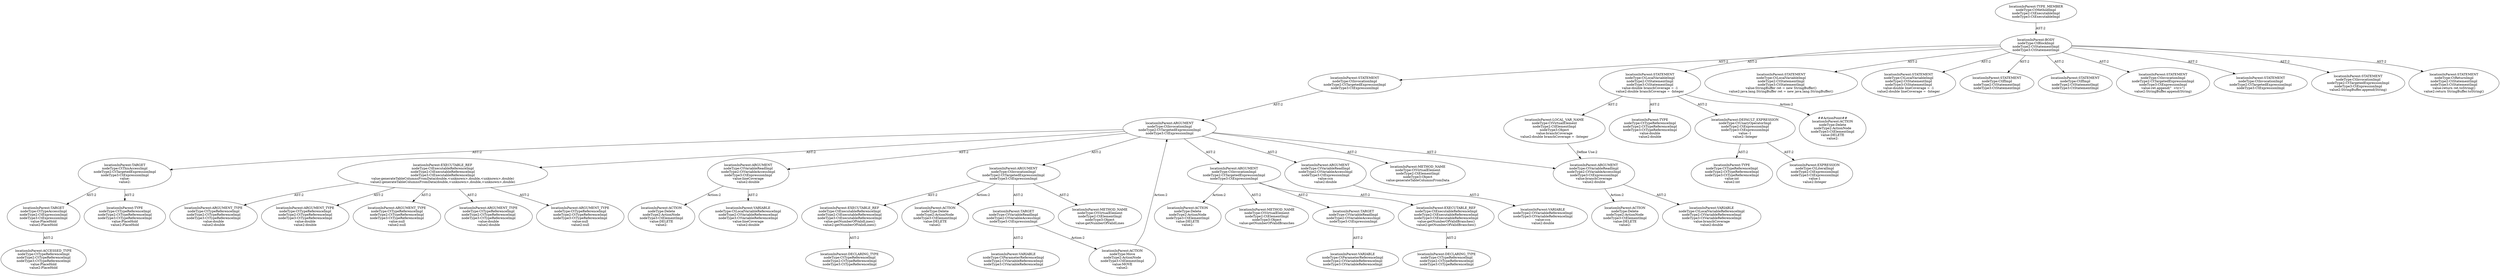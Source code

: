 digraph "Pattern" {
0 [label="##ActionPoint##
locationInParent:ACTION
nodeType:Delete
nodeType2:ActionNode
nodeType3:CtElementImpl
value:DELETE
value2:" shape=ellipse]
1 [label="locationInParent:STATEMENT
nodeType:CtLocalVariableImpl
nodeType2:CtStatementImpl
nodeType3:CtStatementImpl
value:double branchCoverage = -1
value2:double branchCoverage = -Integer" shape=ellipse]
2 [label="locationInParent:BODY
nodeType:CtBlockImpl
nodeType2:CtStatementImpl
nodeType3:CtStatementImpl" shape=ellipse]
3 [label="locationInParent:TYPE_MEMBER
nodeType:CtMethodImpl
nodeType2:CtExecutableImpl
nodeType3:CtExecutableImpl" shape=ellipse]
4 [label="locationInParent:STATEMENT
nodeType:CtLocalVariableImpl
nodeType2:CtStatementImpl
nodeType3:CtStatementImpl
value:StringBuffer ret = new StringBuffer()
value2:java.lang.StringBuffer ret = new java.lang.StringBuffer()" shape=ellipse]
5 [label="locationInParent:STATEMENT
nodeType:CtLocalVariableImpl
nodeType2:CtStatementImpl
nodeType3:CtStatementImpl
value:double lineCoverage = -1
value2:double lineCoverage = -Integer" shape=ellipse]
6 [label="locationInParent:STATEMENT
nodeType:CtIfImpl
nodeType2:CtStatementImpl
nodeType3:CtStatementImpl" shape=ellipse]
7 [label="locationInParent:STATEMENT
nodeType:CtIfImpl
nodeType2:CtStatementImpl
nodeType3:CtStatementImpl" shape=ellipse]
8 [label="locationInParent:STATEMENT
nodeType:CtInvocationImpl
nodeType2:CtTargetedExpressionImpl
nodeType3:CtExpressionImpl
value:ret.append(\"  <tr>\")
value2:StringBuffer.append(String)" shape=ellipse]
9 [label="locationInParent:STATEMENT
nodeType:CtInvocationImpl
nodeType2:CtTargetedExpressionImpl
nodeType3:CtExpressionImpl" shape=ellipse]
10 [label="locationInParent:STATEMENT
nodeType:CtInvocationImpl
nodeType2:CtTargetedExpressionImpl
nodeType3:CtExpressionImpl" shape=ellipse]
11 [label="locationInParent:ARGUMENT
nodeType:CtInvocationImpl
nodeType2:CtTargetedExpressionImpl
nodeType3:CtExpressionImpl" shape=ellipse]
12 [label="locationInParent:METHOD_NAME
nodeType:CtVirtualElement
nodeType2:CtElementImpl
nodeType3:Object
value:generateTableColumnsFromData" shape=ellipse]
13 [label="locationInParent:TARGET
nodeType:CtThisAccessImpl
nodeType2:CtTargetedExpressionImpl
nodeType3:CtExpressionImpl
value:
value2:" shape=ellipse]
14 [label="locationInParent:TYPE
nodeType:CtTypeReferenceImpl
nodeType2:CtTypeReferenceImpl
nodeType3:CtTypeReferenceImpl
value:PlaceHold
value2:PlaceHold" shape=ellipse]
15 [label="locationInParent:TARGET
nodeType:CtTypeAccessImpl
nodeType2:CtExpressionImpl
nodeType3:CtExpressionImpl
value:PlaceHold
value2:PlaceHold" shape=ellipse]
16 [label="locationInParent:ACCESSED_TYPE
nodeType:CtTypeReferenceImpl
nodeType2:CtTypeReferenceImpl
nodeType3:CtTypeReferenceImpl
value:PlaceHold
value2:PlaceHold" shape=ellipse]
17 [label="locationInParent:EXECUTABLE_REF
nodeType:CtExecutableReferenceImpl
nodeType2:CtExecutableReferenceImpl
nodeType3:CtExecutableReferenceImpl
value:generateTableColumnsFromData(double,<unknown>,double,<unknown>,double)
value2:generateTableColumnsFromData(double,<unknown>,double,<unknown>,double)" shape=ellipse]
18 [label="locationInParent:ARGUMENT_TYPE
nodeType:CtTypeReferenceImpl
nodeType2:CtTypeReferenceImpl
nodeType3:CtTypeReferenceImpl
value:double
value2:double" shape=ellipse]
19 [label="locationInParent:ARGUMENT_TYPE
nodeType:CtTypeReferenceImpl
nodeType2:CtTypeReferenceImpl
nodeType3:CtTypeReferenceImpl
value:null
value2:null" shape=ellipse]
20 [label="locationInParent:ARGUMENT_TYPE
nodeType:CtTypeReferenceImpl
nodeType2:CtTypeReferenceImpl
nodeType3:CtTypeReferenceImpl
value:double
value2:double" shape=ellipse]
21 [label="locationInParent:ARGUMENT_TYPE
nodeType:CtTypeReferenceImpl
nodeType2:CtTypeReferenceImpl
nodeType3:CtTypeReferenceImpl
value:null
value2:null" shape=ellipse]
22 [label="locationInParent:ARGUMENT_TYPE
nodeType:CtTypeReferenceImpl
nodeType2:CtTypeReferenceImpl
nodeType3:CtTypeReferenceImpl
value:double
value2:double" shape=ellipse]
23 [label="locationInParent:ARGUMENT
nodeType:CtVariableReadImpl
nodeType2:CtVariableAccessImpl
nodeType3:CtExpressionImpl
value:lineCoverage
value2:double" shape=ellipse]
24 [label="locationInParent:VARIABLE
nodeType:CtLocalVariableReferenceImpl
nodeType2:CtVariableReferenceImpl
nodeType3:CtVariableReferenceImpl
value:lineCoverage
value2:double" shape=ellipse]
25 [label="locationInParent:ACTION
nodeType:Delete
nodeType2:ActionNode
nodeType3:CtElementImpl
value:DELETE
value2:" shape=ellipse]
26 [label="locationInParent:ARGUMENT
nodeType:CtInvocationImpl
nodeType2:CtTargetedExpressionImpl
nodeType3:CtExpressionImpl" shape=ellipse]
27 [label="locationInParent:METHOD_NAME
nodeType:CtVirtualElement
nodeType2:CtElementImpl
nodeType3:Object
value:getNumberOfValidLines" shape=ellipse]
28 [label="locationInParent:TARGET
nodeType:CtVariableReadImpl
nodeType2:CtVariableAccessImpl
nodeType3:CtExpressionImpl" shape=ellipse]
29 [label="locationInParent:VARIABLE
nodeType:CtParameterReferenceImpl
nodeType2:CtVariableReferenceImpl
nodeType3:CtVariableReferenceImpl" shape=ellipse]
30 [label="locationInParent:ACTION
nodeType:Move
nodeType2:ActionNode
nodeType3:CtElementImpl
value:MOVE
value2:" shape=ellipse]
31 [label="locationInParent:EXECUTABLE_REF
nodeType:CtExecutableReferenceImpl
nodeType2:CtExecutableReferenceImpl
nodeType3:CtExecutableReferenceImpl
value:getNumberOfValidLines()
value2:getNumberOfValidLines()" shape=ellipse]
32 [label="locationInParent:DECLARING_TYPE
nodeType:CtTypeReferenceImpl
nodeType2:CtTypeReferenceImpl
nodeType3:CtTypeReferenceImpl" shape=ellipse]
33 [label="locationInParent:ACTION
nodeType:Delete
nodeType2:ActionNode
nodeType3:CtElementImpl
value:DELETE
value2:" shape=ellipse]
34 [label="locationInParent:ARGUMENT
nodeType:CtVariableReadImpl
nodeType2:CtVariableAccessImpl
nodeType3:CtExpressionImpl
value:branchCoverage
value2:double" shape=ellipse]
35 [label="locationInParent:VARIABLE
nodeType:CtLocalVariableReferenceImpl
nodeType2:CtVariableReferenceImpl
nodeType3:CtVariableReferenceImpl
value:branchCoverage
value2:double" shape=ellipse]
36 [label="locationInParent:ACTION
nodeType:Delete
nodeType2:ActionNode
nodeType3:CtElementImpl
value:DELETE
value2:" shape=ellipse]
37 [label="locationInParent:ARGUMENT
nodeType:CtInvocationImpl
nodeType2:CtTargetedExpressionImpl
nodeType3:CtExpressionImpl" shape=ellipse]
38 [label="locationInParent:METHOD_NAME
nodeType:CtVirtualElement
nodeType2:CtElementImpl
nodeType3:Object
value:getNumberOfValidBranches" shape=ellipse]
39 [label="locationInParent:TARGET
nodeType:CtVariableReadImpl
nodeType2:CtVariableAccessImpl
nodeType3:CtExpressionImpl" shape=ellipse]
40 [label="locationInParent:VARIABLE
nodeType:CtParameterReferenceImpl
nodeType2:CtVariableReferenceImpl
nodeType3:CtVariableReferenceImpl" shape=ellipse]
41 [label="locationInParent:EXECUTABLE_REF
nodeType:CtExecutableReferenceImpl
nodeType2:CtExecutableReferenceImpl
nodeType3:CtExecutableReferenceImpl
value:getNumberOfValidBranches()
value2:getNumberOfValidBranches()" shape=ellipse]
42 [label="locationInParent:DECLARING_TYPE
nodeType:CtTypeReferenceImpl
nodeType2:CtTypeReferenceImpl
nodeType3:CtTypeReferenceImpl" shape=ellipse]
43 [label="locationInParent:ACTION
nodeType:Delete
nodeType2:ActionNode
nodeType3:CtElementImpl
value:DELETE
value2:" shape=ellipse]
44 [label="locationInParent:ARGUMENT
nodeType:CtVariableReadImpl
nodeType2:CtVariableAccessImpl
nodeType3:CtExpressionImpl
value:ccn
value2:double" shape=ellipse]
45 [label="locationInParent:VARIABLE
nodeType2:CtVariableReferenceImpl
nodeType3:CtVariableReferenceImpl
value:ccn
value2:double" shape=ellipse]
46 [label="locationInParent:STATEMENT
nodeType:CtInvocationImpl
nodeType2:CtTargetedExpressionImpl
nodeType3:CtExpressionImpl
value2:StringBuffer.append(String)" shape=ellipse]
47 [label="locationInParent:STATEMENT
nodeType:CtReturnImpl
nodeType2:CtStatementImpl
nodeType3:CtStatementImpl
value:return ret.toString()
value2:return StringBuffer.toString()" shape=ellipse]
48 [label="locationInParent:LOCAL_VAR_NAME
nodeType:CtVirtualElement
nodeType2:CtElementImpl
nodeType3:Object
value:branchCoverage
value2:double branchCoverage = -Integer" shape=ellipse]
49 [label="locationInParent:TYPE
nodeType:CtTypeReferenceImpl
nodeType2:CtTypeReferenceImpl
nodeType3:CtTypeReferenceImpl
value:double
value2:double" shape=ellipse]
50 [label="locationInParent:DEFAULT_EXPRESSION
nodeType:CtUnaryOperatorImpl
nodeType2:CtExpressionImpl
nodeType3:CtExpressionImpl
value:-1
value2:-Integer" shape=ellipse]
51 [label="locationInParent:TYPE
nodeType:CtTypeReferenceImpl
nodeType2:CtTypeReferenceImpl
nodeType3:CtTypeReferenceImpl
value:int
value2:int" shape=ellipse]
52 [label="locationInParent:EXPRESSION
nodeType:CtLiteralImpl
nodeType2:CtExpressionImpl
nodeType3:CtExpressionImpl
value:1
value2:Integer" shape=ellipse]
1 -> 0 [label="Action:2"];
1 -> 48 [label="AST:2"];
1 -> 49 [label="AST:2"];
1 -> 50 [label="AST:2"];
2 -> 1 [label="AST:2"];
2 -> 4 [label="AST:2"];
2 -> 5 [label="AST:2"];
2 -> 6 [label="AST:2"];
2 -> 7 [label="AST:2"];
2 -> 8 [label="AST:2"];
2 -> 9 [label="AST:2"];
2 -> 10 [label="AST:2"];
2 -> 46 [label="AST:2"];
2 -> 47 [label="AST:2"];
3 -> 2 [label="AST:2"];
10 -> 11 [label="AST:2"];
11 -> 12 [label="AST:2"];
11 -> 13 [label="AST:2"];
11 -> 17 [label="AST:2"];
11 -> 23 [label="AST:2"];
11 -> 26 [label="AST:2"];
11 -> 34 [label="AST:2"];
11 -> 37 [label="AST:2"];
11 -> 44 [label="AST:2"];
13 -> 14 [label="AST:2"];
13 -> 15 [label="AST:2"];
15 -> 16 [label="AST:2"];
17 -> 18 [label="AST:2"];
17 -> 19 [label="AST:2"];
17 -> 20 [label="AST:2"];
17 -> 21 [label="AST:2"];
17 -> 22 [label="AST:2"];
23 -> 24 [label="AST:2"];
23 -> 25 [label="Action:2"];
26 -> 27 [label="AST:2"];
26 -> 28 [label="AST:2"];
26 -> 31 [label="AST:2"];
26 -> 33 [label="Action:2"];
28 -> 29 [label="AST:2"];
28 -> 30 [label="Action:2"];
30 -> 11 [label="Action:2"];
31 -> 32 [label="AST:2"];
34 -> 35 [label="AST:2"];
34 -> 36 [label="Action:2"];
37 -> 38 [label="AST:2"];
37 -> 39 [label="AST:2"];
37 -> 41 [label="AST:2"];
37 -> 43 [label="Action:2"];
39 -> 40 [label="AST:2"];
41 -> 42 [label="AST:2"];
44 -> 45 [label="AST:2"];
48 -> 34 [label="Define Use:2"];
50 -> 51 [label="AST:2"];
50 -> 52 [label="AST:2"];
}